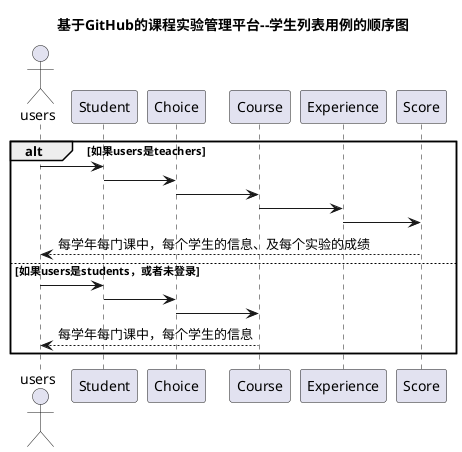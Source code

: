 @startuml
title 基于GitHub的课程实验管理平台--学生列表用例的顺序图
actor users
alt 如果users是teachers
	users -> Student
	Student -> Choice
	Choice -> Course
	Course -> Experience
	Experience -> Score
	Score --> users:每学年每门课中，每个学生的信息、及每个实验的成绩
else 如果users是students，或者未登录
    users -> Student
	Student -> Choice
	Choice -> Course
    Course --> users:每学年每门课中，每个学生的信息
end

@enduml